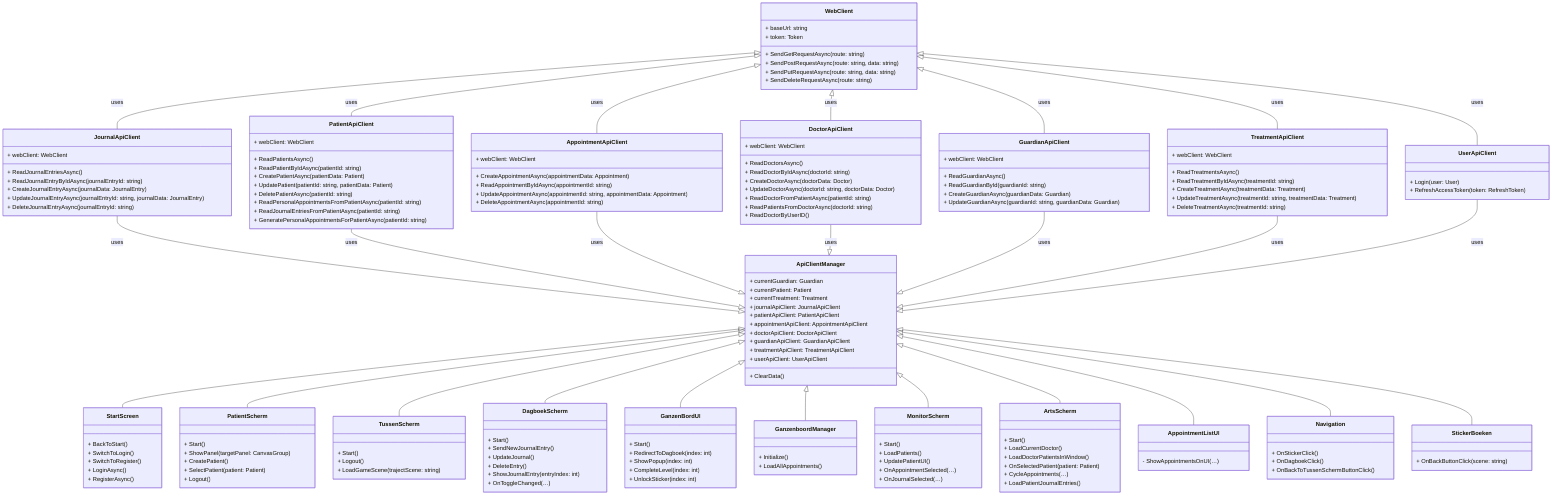 classDiagram

%%-------------------------------------------------
%% WebClient and API Clients on the left
%%-------------------------------------------------
class WebClient {
    + baseUrl: string
    + token: Token
    + SendGetRequestAsync(route: string)
    + SendPostRequestAsync(route: string, data: string)
    + SendPutRequestAsync(route: string, data: string)
    + SendDeleteRequestAsync(route: string)
}

class JournalApiClient {
    + webClient: WebClient
    + ReadJournalEntriesAsync()
    + ReadJournalEntryByIdAsync(journalEntryId: string)
    + CreateJournalEntryAsync(journalData: JournalEntry)
    + UpdateJournalEntryAsync(journalEntryId: string, journalData: JournalEntry)
    + DeleteJournalEntryAsync(journalEntryId: string)
}

class PatientApiClient {
    + webClient: WebClient
    + ReadPatientsAsync()
    + ReadPatientByIdAsync(patientId: string)
    + CreatePatientAsync(patientData: Patient)
    + UpdatePatient(patientId: string, patientData: Patient)
    + DeletePatientAsync(patientId: string)
    + ReadPersonalAppointmentsFromPatientAsync(patientId: string)
    + ReadJournalEntriesFromPatientAsync(patientId: string)
    + GeneratePersonalAppointmentsForPatientAsync(patientId: string)
}

class AppointmentApiClient {
    + webClient: WebClient
    + CreateAppointmentAsync(appointmentData: Appointment)
    + ReadAppointmentByIdAsync(appointmentId: string)
    + UpdateAppointmentAsync(appointmentId: string, appointmentData: Appointment)
    + DeleteAppointmentAsync(appointmentId: string)
}

class DoctorApiClient {
    + webClient: WebClient
    + ReadDoctorsAsync()
    + ReadDoctorByIdAsync(doctorId: string)
    + CreateDoctorAsync(doctorData: Doctor)
    + UpdateDoctorAsync(doctorId: string, doctorData: Doctor)
    + ReadDoctorFromPatientAsync(patientId: string)
    + ReadPatientsFromDoctorAsync(doctorId: string)
    + ReadDoctorByUserID()
}

class GuardianApiClient {
    + webClient: WebClient
    + ReadGuardianAsync()
    + ReadGuardianById(guardianId: string)
    + CreateGuardianAsync(guardianData: Guardian)
    + UpdateGuardianAsync(guardianId: string, guardianData: Guardian)
}

class TreatmentApiClient {
    + webClient: WebClient
    + ReadTreatmentsAsync()
    + ReadTreatmentByIdAsync(treatmentId: string)
    + CreateTreatmentAsync(treatmentData: Treatment)
    + UpdateTreatmentAsync(treatmentId: string, treatmentData: Treatment)
    + DeleteTreatmentAsync(treatmentId: string)
}

class UserApiClient {
    + Login(user: User)
    + RefreshAccessToken(token: RefreshToken)
}

WebClient <|-- JournalApiClient : uses
WebClient <|-- PatientApiClient : uses
WebClient <|-- AppointmentApiClient : uses
WebClient <|-- DoctorApiClient : uses
WebClient <|-- GuardianApiClient : uses
WebClient <|-- TreatmentApiClient : uses
WebClient <|-- UserApiClient : uses

%%-------------------------------------------------
%% ApiClientManager and SceneScripts on the right
%%-------------------------------------------------
class ApiClientManager {
  + currentGuardian: Guardian
  + currentPatient: Patient
  + currentTreatment: Treatment
  + journalApiClient: JournalApiClient
  + patientApiClient: PatientApiClient
  + appointmentApiClient: AppointmentApiClient
  + doctorApiClient: DoctorApiClient
  + guardianApiClient: GuardianApiClient
  + treatmentApiClient: TreatmentApiClient
  + userApiClient: UserApiClient
  + ClearData()
}

JournalApiClient --|> ApiClientManager : uses
PatientApiClient --|> ApiClientManager : uses
AppointmentApiClient --|> ApiClientManager : uses
DoctorApiClient --|> ApiClientManager : uses
GuardianApiClient --|> ApiClientManager : uses
TreatmentApiClient --|> ApiClientManager : uses
UserApiClient --|> ApiClientManager : uses

class StartScreen {
    + BackToStart()
    + SwitchToLogin()
    + SwitchToRegister()
    + LoginAsync()
    + RegisterAsync()
}

class PatientScherm {
    + Start()
    + ShowPanel(targetPanel: CanvasGroup)
    + CreatePatient()
    + SelectPatient(patient: Patient)
    + Logout()
}

class TussenScherm {
    + Start()
    + Logout()
    + LoadGameScene(trajectScene: string)
}

class DagboekScherm {
    + Start()
    + SendNewJournalEntry()
    + UpdateJournal()
    + DeleteEntry()
    + ShowJournalEntry(entryIndex: int)
    + OnToggleChanged(…)
}

class GanzenBordUI {
    + Start()
    + RedirectToDagboek(index: int)
    + ShowPopup(index: int)
    + CompleteLevel(index: int)
    + UnlockSticker(index: int)
}

class GanzenboordManager {
    + Initialize()
    + LoadAllAppointments()
}

class MonitorScherm {
    + Start()
    + LoadPatients()
    + UpdatePatientUI()
    + OnAppointmentSelected(…)
    + OnJournalSelected(…)
}

class ArtsScherm {
    + Start()
    + LoadCurrentDoctor()
    + LoadDoctorPatientsInWindow()
    + OnSelectedPatient(patient: Patient)
    + CycleAppointments(…)
    + LoadPatientJournalEntries()
}

class AppointmentListUI {
    - ShowAppointmentsOnUI(…)
}

class Navigation {
    + OnStickerClick()
    + OnDagboekClick()
    + OnBackToTussenSchermButtonClick()
}

class StickerBoeken {
    + OnBackButtonClick(scene: string)
}

ApiClientManager <|-- StartScreen
ApiClientManager <|-- PatientScherm
ApiClientManager <|-- TussenScherm
ApiClientManager <|-- DagboekScherm
ApiClientManager <|-- GanzenBordUI
ApiClientManager <|-- GanzenboordManager
ApiClientManager <|-- MonitorScherm
ApiClientManager <|-- ArtsScherm
ApiClientManager <|-- AppointmentListUI
ApiClientManager <|-- Navigation
ApiClientManager <|-- StickerBoeken
